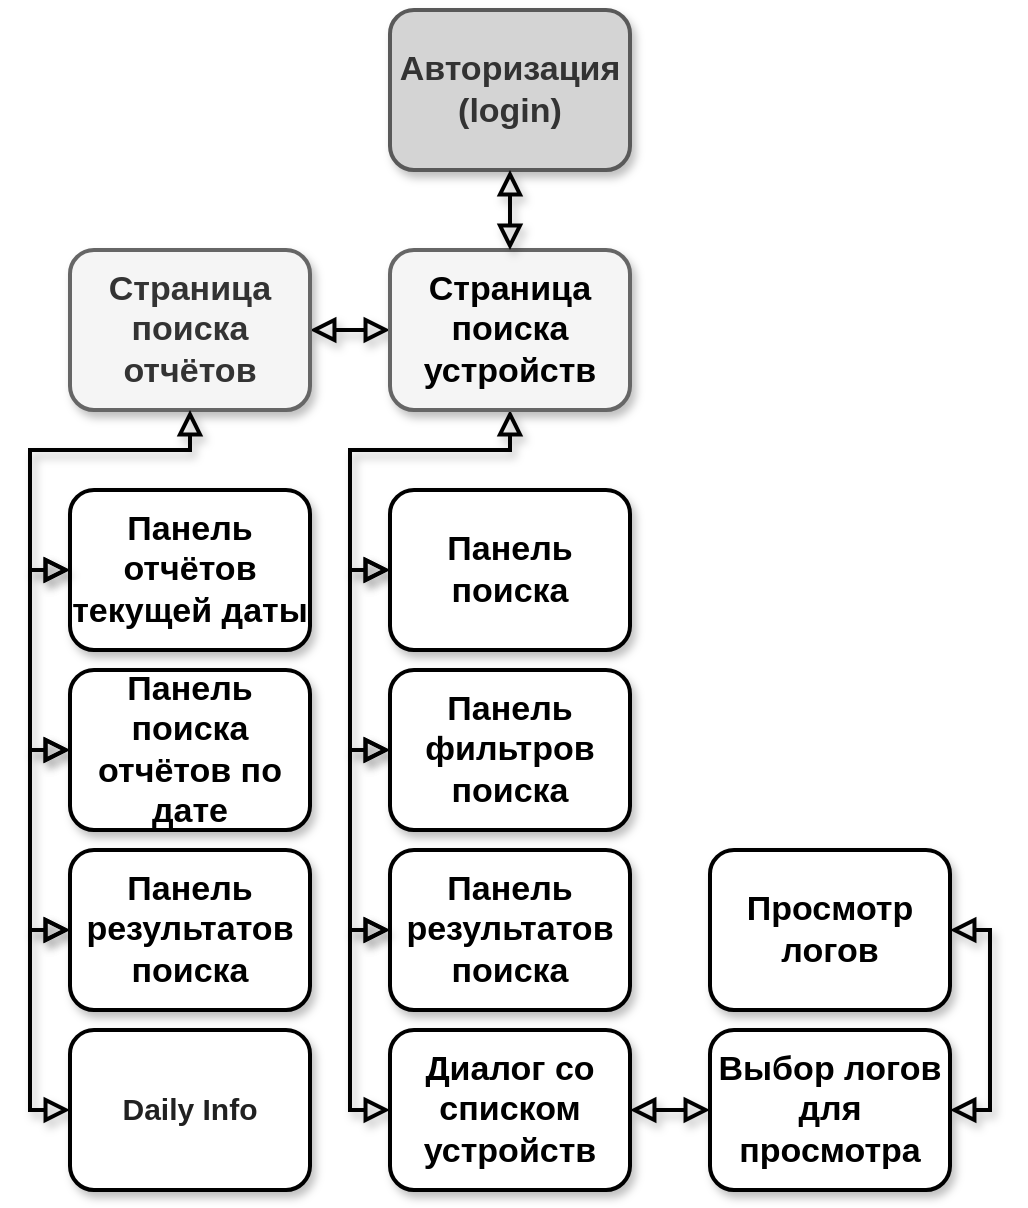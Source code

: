 <mxfile version="13.1.14" type="device"><diagram id="C5RBs43oDa-KdzZeNtuy" name="Page-1"><mxGraphModel dx="2249" dy="804" grid="1" gridSize="10" guides="1" tooltips="1" connect="1" arrows="1" fold="1" page="1" pageScale="1" pageWidth="827" pageHeight="1169" math="0" shadow="0"><root><mxCell id="WIyWlLk6GJQsqaUBKTNV-0"/><mxCell id="WIyWlLk6GJQsqaUBKTNV-1" parent="WIyWlLk6GJQsqaUBKTNV-0"/><mxCell id="WIyWlLk6GJQsqaUBKTNV-3" value="Авторизация&lt;br&gt;(login)" style="rounded=1;whiteSpace=wrap;html=1;fontSize=17;glass=0;strokeWidth=2;shadow=1;fontStyle=1;fillColor=#D4D4D4;strokeColor=#595959;fontColor=#333333;comic=0;" parent="WIyWlLk6GJQsqaUBKTNV-1" vertex="1"><mxGeometry x="160" y="80" width="120" height="80" as="geometry"/></mxCell><mxCell id="9vlyguIli9KYiMAbQe0v-15" style="edgeStyle=orthogonalEdgeStyle;rounded=0;comic=0;orthogonalLoop=1;jettySize=auto;html=1;exitX=0.5;exitY=1;exitDx=0;exitDy=0;entryX=0;entryY=0.5;entryDx=0;entryDy=0;shadow=1;labelBackgroundColor=none;startArrow=block;startFill=0;startSize=8;endArrow=block;endFill=0;endSize=8;strokeWidth=2;fontSize=17;" edge="1" parent="WIyWlLk6GJQsqaUBKTNV-1" source="WIyWlLk6GJQsqaUBKTNV-7" target="9vlyguIli9KYiMAbQe0v-12"><mxGeometry relative="1" as="geometry"/></mxCell><mxCell id="9vlyguIli9KYiMAbQe0v-17" style="edgeStyle=orthogonalEdgeStyle;rounded=0;comic=0;orthogonalLoop=1;jettySize=auto;html=1;exitX=0;exitY=0.5;exitDx=0;exitDy=0;entryX=1;entryY=0.5;entryDx=0;entryDy=0;shadow=1;labelBackgroundColor=none;startArrow=block;startFill=0;startSize=8;endArrow=block;endFill=0;endSize=8;strokeWidth=2;fontSize=17;" edge="1" parent="WIyWlLk6GJQsqaUBKTNV-1" source="WIyWlLk6GJQsqaUBKTNV-7" target="8hTJLf7t0jW3KMFVS1VW-0"><mxGeometry relative="1" as="geometry"/></mxCell><mxCell id="WIyWlLk6GJQsqaUBKTNV-7" value="&lt;span style=&quot;color: rgb(0 , 0 , 0)&quot;&gt;Страница поиска устройств&lt;/span&gt;" style="rounded=1;whiteSpace=wrap;html=1;fontSize=17;glass=0;strokeWidth=2;shadow=1;fontStyle=1;fillColor=#f5f5f5;strokeColor=#666666;fontColor=#333333;comic=0;" parent="WIyWlLk6GJQsqaUBKTNV-1" vertex="1"><mxGeometry x="160" y="200" width="120" height="80" as="geometry"/></mxCell><mxCell id="8hTJLf7t0jW3KMFVS1VW-0" value="Страница поиска отчётов" style="rounded=1;whiteSpace=wrap;html=1;fontSize=17;glass=0;strokeWidth=2;shadow=1;fontStyle=1;fillColor=#f5f5f5;strokeColor=#666666;fontColor=#333333;comic=0;" parent="WIyWlLk6GJQsqaUBKTNV-1" vertex="1"><mxGeometry y="200" width="120" height="80" as="geometry"/></mxCell><mxCell id="8hTJLf7t0jW3KMFVS1VW-5" value="" style="rounded=0;html=1;jettySize=auto;orthogonalLoop=1;fontSize=17;endArrow=block;endFill=0;endSize=8;strokeWidth=2;shadow=1;labelBackgroundColor=none;edgeStyle=orthogonalEdgeStyle;fontStyle=1;entryX=0.5;entryY=0;entryDx=0;entryDy=0;exitX=0.5;exitY=1;exitDx=0;exitDy=0;startArrow=block;startFill=0;startSize=8;comic=0;" parent="WIyWlLk6GJQsqaUBKTNV-1" source="WIyWlLk6GJQsqaUBKTNV-3" target="WIyWlLk6GJQsqaUBKTNV-7" edge="1"><mxGeometry relative="1" as="geometry"><mxPoint x="240" y="140" as="sourcePoint"/><mxPoint x="80" y="220" as="targetPoint"/></mxGeometry></mxCell><mxCell id="9vlyguIli9KYiMAbQe0v-10" style="edgeStyle=orthogonalEdgeStyle;rounded=0;comic=0;orthogonalLoop=1;jettySize=auto;html=1;exitX=0;exitY=0.5;exitDx=0;exitDy=0;entryX=0.5;entryY=1;entryDx=0;entryDy=0;shadow=1;labelBackgroundColor=none;startArrow=block;startFill=0;startSize=8;endArrow=block;endFill=0;endSize=8;strokeWidth=2;fontSize=17;" edge="1" parent="WIyWlLk6GJQsqaUBKTNV-1" source="8hTJLf7t0jW3KMFVS1VW-24" target="8hTJLf7t0jW3KMFVS1VW-0"><mxGeometry relative="1" as="geometry"/></mxCell><mxCell id="8hTJLf7t0jW3KMFVS1VW-24" value="Панель отчётов текущей даты" style="rounded=1;whiteSpace=wrap;html=1;fontSize=17;glass=0;strokeWidth=2;shadow=1;fontStyle=1;comic=0;" parent="WIyWlLk6GJQsqaUBKTNV-1" vertex="1"><mxGeometry y="320" width="120" height="80" as="geometry"/></mxCell><mxCell id="9vlyguIli9KYiMAbQe0v-7" style="edgeStyle=orthogonalEdgeStyle;rounded=0;comic=0;orthogonalLoop=1;jettySize=auto;html=1;exitX=0;exitY=0.5;exitDx=0;exitDy=0;entryX=0;entryY=0.5;entryDx=0;entryDy=0;shadow=1;labelBackgroundColor=none;startArrow=block;startFill=0;startSize=8;endArrow=block;endFill=0;endSize=8;strokeWidth=2;fontSize=17;" edge="1" parent="WIyWlLk6GJQsqaUBKTNV-1" source="9vlyguIli9KYiMAbQe0v-4" target="9vlyguIli9KYiMAbQe0v-6"><mxGeometry relative="1" as="geometry"/></mxCell><mxCell id="9vlyguIli9KYiMAbQe0v-14" style="edgeStyle=orthogonalEdgeStyle;rounded=0;comic=0;orthogonalLoop=1;jettySize=auto;html=1;exitX=0;exitY=0.5;exitDx=0;exitDy=0;entryX=0;entryY=0.5;entryDx=0;entryDy=0;shadow=1;labelBackgroundColor=none;startArrow=block;startFill=0;startSize=8;endArrow=block;endFill=0;endSize=8;strokeWidth=2;fontSize=17;" edge="1" parent="WIyWlLk6GJQsqaUBKTNV-1" source="9vlyguIli9KYiMAbQe0v-4" target="9vlyguIli9KYiMAbQe0v-12"><mxGeometry relative="1" as="geometry"/></mxCell><mxCell id="9vlyguIli9KYiMAbQe0v-4" value="Панель фильтров поиска" style="rounded=1;whiteSpace=wrap;html=1;fontSize=17;glass=0;strokeWidth=2;shadow=1;fontStyle=1;comic=0;" vertex="1" parent="WIyWlLk6GJQsqaUBKTNV-1"><mxGeometry x="160" y="410" width="120" height="80" as="geometry"/></mxCell><mxCell id="9vlyguIli9KYiMAbQe0v-6" value="Панель результатов поиска" style="rounded=1;whiteSpace=wrap;html=1;fontSize=17;glass=0;strokeWidth=2;shadow=1;fontStyle=1;comic=0;" vertex="1" parent="WIyWlLk6GJQsqaUBKTNV-1"><mxGeometry x="160" y="500" width="120" height="80" as="geometry"/></mxCell><mxCell id="9vlyguIli9KYiMAbQe0v-13" style="edgeStyle=orthogonalEdgeStyle;rounded=0;comic=0;orthogonalLoop=1;jettySize=auto;html=1;exitX=0;exitY=0.5;exitDx=0;exitDy=0;entryX=0;entryY=0.5;entryDx=0;entryDy=0;shadow=1;labelBackgroundColor=none;startArrow=block;startFill=0;startSize=8;endArrow=block;endFill=0;endSize=8;strokeWidth=2;fontSize=17;" edge="1" parent="WIyWlLk6GJQsqaUBKTNV-1" source="9vlyguIli9KYiMAbQe0v-9" target="9vlyguIli9KYiMAbQe0v-6"><mxGeometry relative="1" as="geometry"/></mxCell><mxCell id="9vlyguIli9KYiMAbQe0v-29" style="edgeStyle=orthogonalEdgeStyle;rounded=0;comic=0;orthogonalLoop=1;jettySize=auto;html=1;exitX=1;exitY=0.5;exitDx=0;exitDy=0;entryX=0;entryY=0.5;entryDx=0;entryDy=0;shadow=1;labelBackgroundColor=none;startArrow=block;startFill=0;startSize=8;endArrow=block;endFill=0;endSize=8;strokeWidth=2;fontSize=17;" edge="1" parent="WIyWlLk6GJQsqaUBKTNV-1" source="9vlyguIli9KYiMAbQe0v-9" target="9vlyguIli9KYiMAbQe0v-27"><mxGeometry relative="1" as="geometry"/></mxCell><mxCell id="9vlyguIli9KYiMAbQe0v-9" value="Диалог со списком устройств" style="rounded=1;whiteSpace=wrap;html=1;fontSize=17;glass=0;strokeWidth=2;shadow=1;fontStyle=1;comic=0;" vertex="1" parent="WIyWlLk6GJQsqaUBKTNV-1"><mxGeometry x="160" y="590" width="120" height="80" as="geometry"/></mxCell><mxCell id="9vlyguIli9KYiMAbQe0v-12" value="Панель поиска" style="rounded=1;whiteSpace=wrap;html=1;fontSize=17;glass=0;strokeWidth=2;shadow=1;fontStyle=1;comic=0;" vertex="1" parent="WIyWlLk6GJQsqaUBKTNV-1"><mxGeometry x="160" y="320" width="120" height="80" as="geometry"/></mxCell><mxCell id="9vlyguIli9KYiMAbQe0v-21" style="edgeStyle=orthogonalEdgeStyle;rounded=0;comic=0;orthogonalLoop=1;jettySize=auto;html=1;exitX=0;exitY=0.5;exitDx=0;exitDy=0;entryX=0;entryY=0.5;entryDx=0;entryDy=0;shadow=1;labelBackgroundColor=none;startArrow=block;startFill=0;startSize=8;endArrow=block;endFill=0;endSize=8;strokeWidth=2;fontSize=17;" edge="1" parent="WIyWlLk6GJQsqaUBKTNV-1" source="9vlyguIli9KYiMAbQe0v-19" target="8hTJLf7t0jW3KMFVS1VW-24"><mxGeometry relative="1" as="geometry"/></mxCell><mxCell id="9vlyguIli9KYiMAbQe0v-23" style="edgeStyle=orthogonalEdgeStyle;rounded=0;comic=0;orthogonalLoop=1;jettySize=auto;html=1;exitX=0;exitY=0.5;exitDx=0;exitDy=0;entryX=0;entryY=0.5;entryDx=0;entryDy=0;shadow=1;labelBackgroundColor=none;startArrow=block;startFill=0;startSize=8;endArrow=block;endFill=0;endSize=8;strokeWidth=2;fontSize=17;" edge="1" parent="WIyWlLk6GJQsqaUBKTNV-1" source="9vlyguIli9KYiMAbQe0v-19" target="9vlyguIli9KYiMAbQe0v-20"><mxGeometry relative="1" as="geometry"/></mxCell><mxCell id="9vlyguIli9KYiMAbQe0v-19" value="Панель поиска отчётов по дате" style="rounded=1;whiteSpace=wrap;html=1;fontSize=17;glass=0;strokeWidth=2;shadow=1;fontStyle=1;comic=0;" vertex="1" parent="WIyWlLk6GJQsqaUBKTNV-1"><mxGeometry y="410" width="120" height="80" as="geometry"/></mxCell><mxCell id="9vlyguIli9KYiMAbQe0v-35" style="edgeStyle=orthogonalEdgeStyle;rounded=0;comic=0;orthogonalLoop=1;jettySize=auto;html=1;exitX=0;exitY=0.5;exitDx=0;exitDy=0;entryX=0;entryY=0.5;entryDx=0;entryDy=0;shadow=1;labelBackgroundColor=none;startArrow=block;startFill=0;startSize=8;endArrow=block;endFill=0;endSize=8;strokeWidth=2;fontSize=17;" edge="1" parent="WIyWlLk6GJQsqaUBKTNV-1" source="9vlyguIli9KYiMAbQe0v-20" target="9vlyguIli9KYiMAbQe0v-25"><mxGeometry relative="1" as="geometry"/></mxCell><mxCell id="9vlyguIli9KYiMAbQe0v-20" value="Панель результатов поиска" style="rounded=1;whiteSpace=wrap;html=1;fontSize=17;glass=0;strokeWidth=2;shadow=1;fontStyle=1;comic=0;" vertex="1" parent="WIyWlLk6GJQsqaUBKTNV-1"><mxGeometry y="500" width="120" height="80" as="geometry"/></mxCell><mxCell id="9vlyguIli9KYiMAbQe0v-25" value="&lt;p&gt;&lt;span style=&quot;color: rgba(0 , 0 , 0 , 0.87) ; font-family: , &amp;#34;blinkmacsystemfont&amp;#34; , &amp;#34;segoe ui&amp;#34; , &amp;#34;roboto&amp;#34; , , &amp;#34;ubuntu&amp;#34; , &amp;#34;cantarell&amp;#34; , &amp;#34;helvetica neue&amp;#34; , sans-serif ; font-size: 15px ; background-color: rgb(255 , 255 , 255)&quot;&gt;Daily Info&lt;/span&gt;&lt;/p&gt;" style="rounded=1;whiteSpace=wrap;html=1;fontSize=17;glass=0;strokeWidth=2;shadow=1;fontStyle=1;comic=0;" vertex="1" parent="WIyWlLk6GJQsqaUBKTNV-1"><mxGeometry y="590" width="120" height="80" as="geometry"/></mxCell><mxCell id="9vlyguIli9KYiMAbQe0v-33" style="edgeStyle=orthogonalEdgeStyle;rounded=0;comic=0;orthogonalLoop=1;jettySize=auto;html=1;exitX=1;exitY=0.5;exitDx=0;exitDy=0;entryX=1;entryY=0.5;entryDx=0;entryDy=0;shadow=1;labelBackgroundColor=none;startArrow=block;startFill=0;startSize=8;endArrow=block;endFill=0;endSize=8;strokeWidth=2;fontSize=17;" edge="1" parent="WIyWlLk6GJQsqaUBKTNV-1" source="9vlyguIli9KYiMAbQe0v-27" target="9vlyguIli9KYiMAbQe0v-32"><mxGeometry relative="1" as="geometry"/></mxCell><mxCell id="9vlyguIli9KYiMAbQe0v-27" value="Выбор логов для просмотра" style="rounded=1;whiteSpace=wrap;html=1;fontSize=17;glass=0;strokeWidth=2;shadow=1;fontStyle=1;comic=0;" vertex="1" parent="WIyWlLk6GJQsqaUBKTNV-1"><mxGeometry x="320" y="590" width="120" height="80" as="geometry"/></mxCell><mxCell id="9vlyguIli9KYiMAbQe0v-32" value="Просмотр логов" style="rounded=1;whiteSpace=wrap;html=1;fontSize=17;glass=0;strokeWidth=2;shadow=1;fontStyle=1;comic=0;" vertex="1" parent="WIyWlLk6GJQsqaUBKTNV-1"><mxGeometry x="320" y="500" width="120" height="80" as="geometry"/></mxCell></root></mxGraphModel></diagram></mxfile>